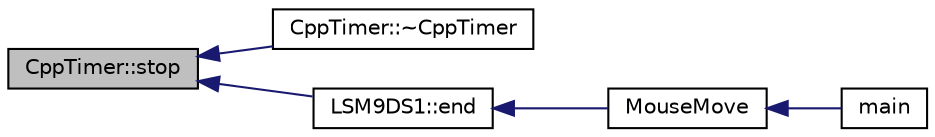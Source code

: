 digraph "CppTimer::stop"
{
  edge [fontname="Helvetica",fontsize="10",labelfontname="Helvetica",labelfontsize="10"];
  node [fontname="Helvetica",fontsize="10",shape=record];
  rankdir="LR";
  Node12 [label="CppTimer::stop",height=0.2,width=0.4,color="black", fillcolor="grey75", style="filled", fontcolor="black"];
  Node12 -> Node13 [dir="back",color="midnightblue",fontsize="10",style="solid"];
  Node13 [label="CppTimer::~CppTimer",height=0.2,width=0.4,color="black", fillcolor="white", style="filled",URL="$classCppTimer.html#a2942aab831713273a76218048fe61b16",tooltip="The destructor. "];
  Node12 -> Node14 [dir="back",color="midnightblue",fontsize="10",style="solid"];
  Node14 [label="LSM9DS1::end",height=0.2,width=0.4,color="black", fillcolor="white", style="filled",URL="$classLSM9DS1.html#ae1948644d70a0356f3da4949023afb31",tooltip="Ends a possible thread in the background. "];
  Node14 -> Node15 [dir="back",color="midnightblue",fontsize="10",style="solid"];
  Node15 [label="MouseMove",height=0.2,width=0.4,color="black", fillcolor="white", style="filled",URL="$src_2main_8cpp.html#a4d57cba32902e2d9565e64bbfc3362a0"];
  Node15 -> Node16 [dir="back",color="midnightblue",fontsize="10",style="solid"];
  Node16 [label="main",height=0.2,width=0.4,color="black", fillcolor="white", style="filled",URL="$src_2main_8cpp.html#a0ddf1224851353fc92bfbff6f499fa97"];
}

